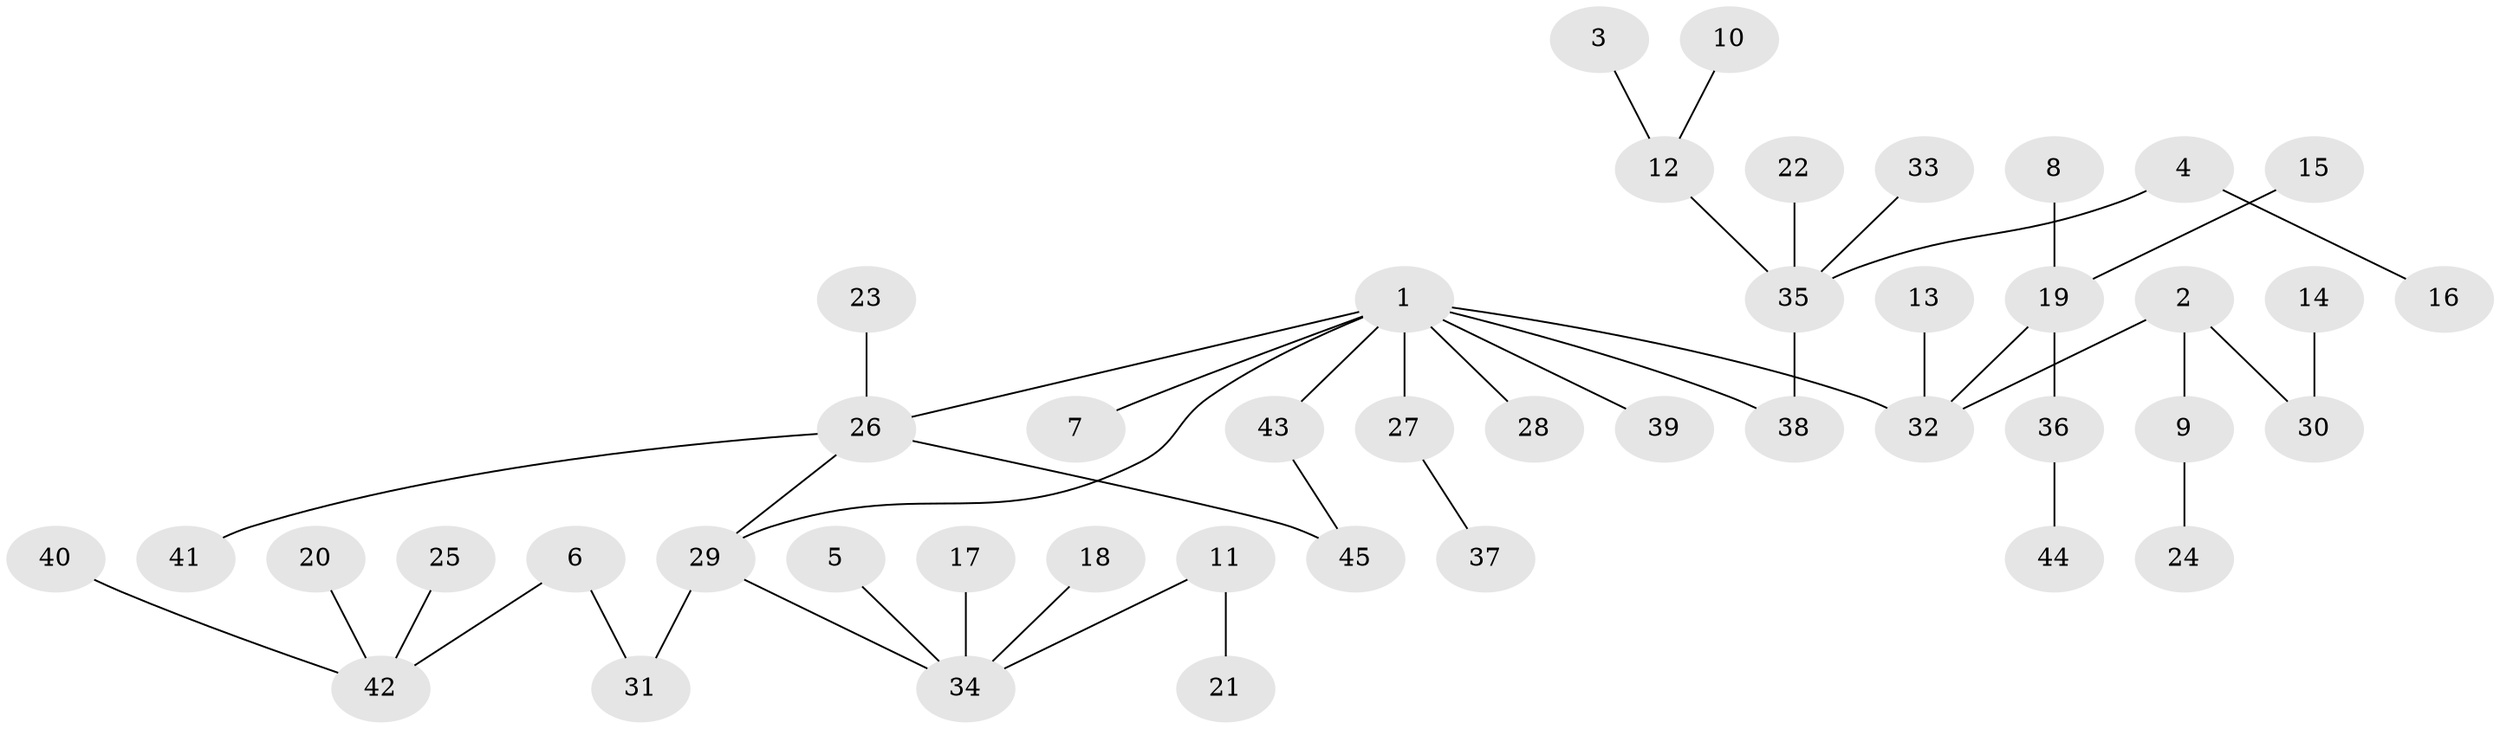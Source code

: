// original degree distribution, {3: 0.10112359550561797, 8: 0.011235955056179775, 4: 0.0449438202247191, 2: 0.34831460674157305, 5: 0.02247191011235955, 7: 0.02247191011235955, 6: 0.011235955056179775, 1: 0.43820224719101125}
// Generated by graph-tools (version 1.1) at 2025/25/03/09/25 03:25:24]
// undirected, 45 vertices, 46 edges
graph export_dot {
graph [start="1"]
  node [color=gray90,style=filled];
  1;
  2;
  3;
  4;
  5;
  6;
  7;
  8;
  9;
  10;
  11;
  12;
  13;
  14;
  15;
  16;
  17;
  18;
  19;
  20;
  21;
  22;
  23;
  24;
  25;
  26;
  27;
  28;
  29;
  30;
  31;
  32;
  33;
  34;
  35;
  36;
  37;
  38;
  39;
  40;
  41;
  42;
  43;
  44;
  45;
  1 -- 7 [weight=1.0];
  1 -- 26 [weight=1.0];
  1 -- 27 [weight=1.0];
  1 -- 28 [weight=1.0];
  1 -- 29 [weight=1.0];
  1 -- 32 [weight=1.0];
  1 -- 38 [weight=1.0];
  1 -- 39 [weight=1.0];
  1 -- 43 [weight=1.0];
  2 -- 9 [weight=1.0];
  2 -- 30 [weight=1.0];
  2 -- 32 [weight=1.0];
  3 -- 12 [weight=1.0];
  4 -- 16 [weight=1.0];
  4 -- 35 [weight=1.0];
  5 -- 34 [weight=1.0];
  6 -- 31 [weight=1.0];
  6 -- 42 [weight=1.0];
  8 -- 19 [weight=1.0];
  9 -- 24 [weight=1.0];
  10 -- 12 [weight=1.0];
  11 -- 21 [weight=1.0];
  11 -- 34 [weight=1.0];
  12 -- 35 [weight=1.0];
  13 -- 32 [weight=1.0];
  14 -- 30 [weight=1.0];
  15 -- 19 [weight=1.0];
  17 -- 34 [weight=1.0];
  18 -- 34 [weight=1.0];
  19 -- 32 [weight=1.0];
  19 -- 36 [weight=1.0];
  20 -- 42 [weight=1.0];
  22 -- 35 [weight=1.0];
  23 -- 26 [weight=1.0];
  25 -- 42 [weight=1.0];
  26 -- 29 [weight=1.0];
  26 -- 41 [weight=1.0];
  26 -- 45 [weight=1.0];
  27 -- 37 [weight=1.0];
  29 -- 31 [weight=1.0];
  29 -- 34 [weight=1.0];
  33 -- 35 [weight=1.0];
  35 -- 38 [weight=1.0];
  36 -- 44 [weight=1.0];
  40 -- 42 [weight=1.0];
  43 -- 45 [weight=1.0];
}

